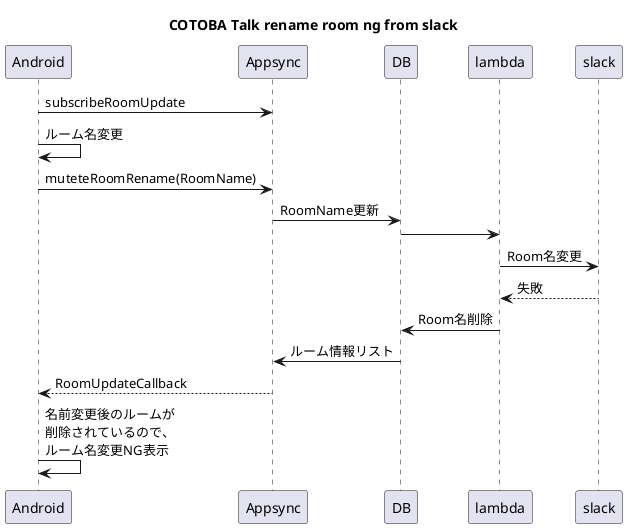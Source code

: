 @startuml

title COTOBA Talk rename room ng from slack

Android -> Appsync:subscribeRoomUpdate
Android -> Android:ルーム名変更
Android -> Appsync:muteteRoomRename(RoomName)
Appsync -> DB:RoomName更新
DB -> lambda
lambda -> slack:Room名変更
lambda <-- slack:失敗
lambda -> DB:Room名削除
DB -> Appsync:ルーム情報リスト
Appsync --> Android:RoomUpdateCallback
Android -> Android:名前変更後のルームが\n削除されているので、\nルーム名変更NG表示

@enduml